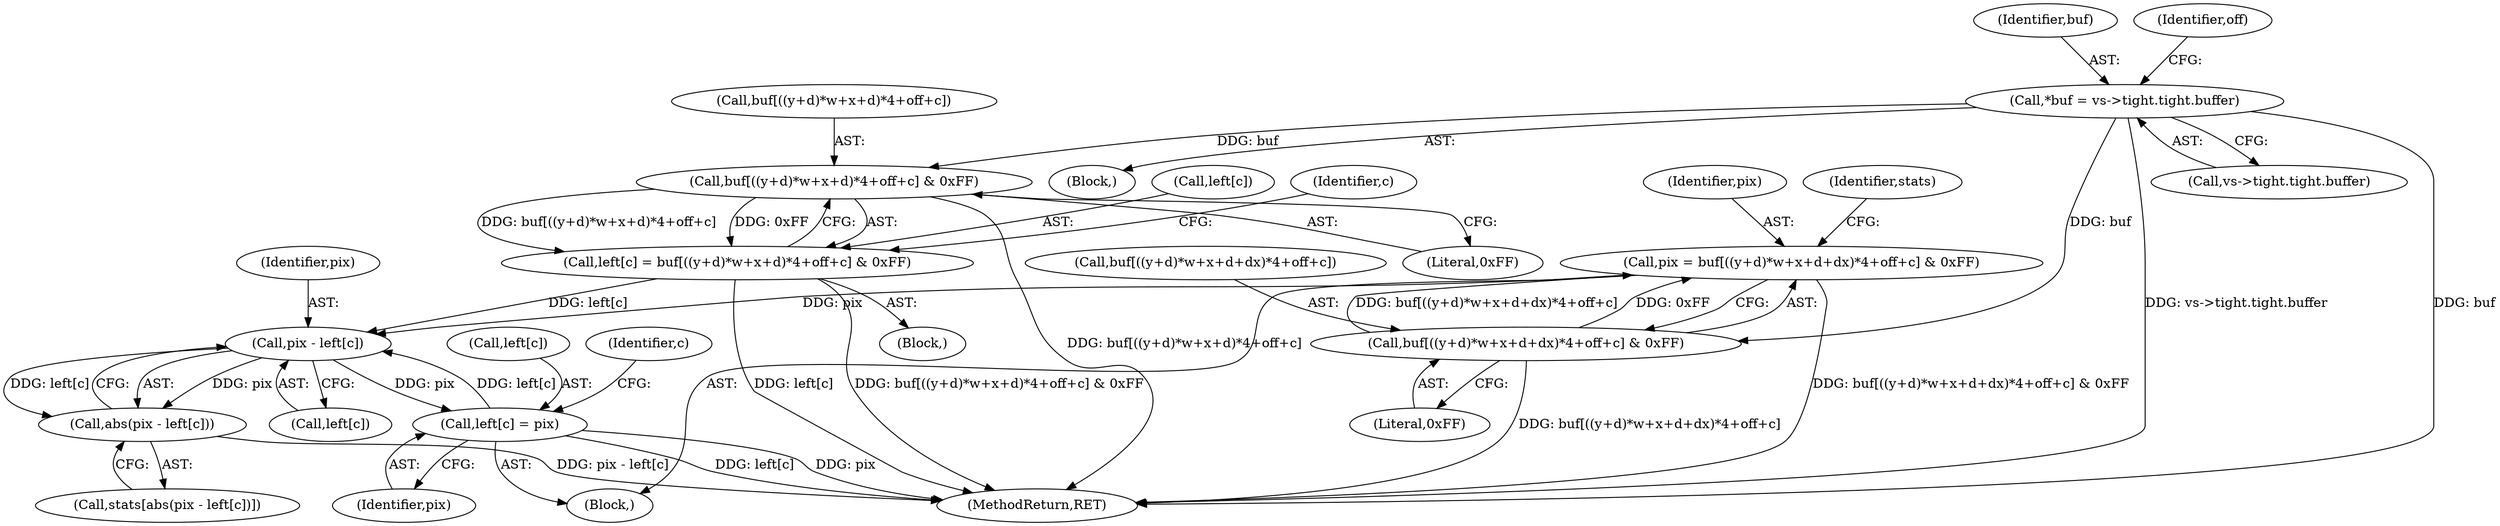 digraph "0_qemu_9f64916da20eea67121d544698676295bbb105a7_5@array" {
"1000263" [label="(Call,pix - left[c])"];
"1000236" [label="(Call,pix = buf[((y+d)*w+x+d+dx)*4+off+c] & 0xFF)"];
"1000238" [label="(Call,buf[((y+d)*w+x+d+dx)*4+off+c] & 0xFF)"];
"1000122" [label="(Call,*buf = vs->tight.tight.buffer)"];
"1000193" [label="(Call,left[c] = buf[((y+d)*w+x+d)*4+off+c] & 0xFF)"];
"1000197" [label="(Call,buf[((y+d)*w+x+d)*4+off+c] & 0xFF)"];
"1000268" [label="(Call,left[c] = pix)"];
"1000263" [label="(Call,pix - left[c])"];
"1000262" [label="(Call,abs(pix - left[c]))"];
"1000238" [label="(Call,buf[((y+d)*w+x+d+dx)*4+off+c] & 0xFF)"];
"1000263" [label="(Call,pix - left[c])"];
"1000269" [label="(Call,left[c])"];
"1000106" [label="(Block,)"];
"1000194" [label="(Call,left[c])"];
"1000261" [label="(Identifier,stats)"];
"1000124" [label="(Call,vs->tight.tight.buffer)"];
"1000239" [label="(Call,buf[((y+d)*w+x+d+dx)*4+off+c])"];
"1000265" [label="(Call,left[c])"];
"1000235" [label="(Block,)"];
"1000123" [label="(Identifier,buf)"];
"1000197" [label="(Call,buf[((y+d)*w+x+d)*4+off+c] & 0xFF)"];
"1000122" [label="(Call,*buf = vs->tight.tight.buffer)"];
"1000215" [label="(Literal,0xFF)"];
"1000191" [label="(Identifier,c)"];
"1000132" [label="(Identifier,off)"];
"1000236" [label="(Call,pix = buf[((y+d)*w+x+d+dx)*4+off+c] & 0xFF)"];
"1000260" [label="(Call,stats[abs(pix - left[c])])"];
"1000237" [label="(Identifier,pix)"];
"1000193" [label="(Call,left[c] = buf[((y+d)*w+x+d)*4+off+c] & 0xFF)"];
"1000272" [label="(Identifier,pix)"];
"1000192" [label="(Block,)"];
"1000234" [label="(Identifier,c)"];
"1000377" [label="(MethodReturn,RET)"];
"1000268" [label="(Call,left[c] = pix)"];
"1000264" [label="(Identifier,pix)"];
"1000262" [label="(Call,abs(pix - left[c]))"];
"1000198" [label="(Call,buf[((y+d)*w+x+d)*4+off+c])"];
"1000258" [label="(Literal,0xFF)"];
"1000263" -> "1000262"  [label="AST: "];
"1000263" -> "1000265"  [label="CFG: "];
"1000264" -> "1000263"  [label="AST: "];
"1000265" -> "1000263"  [label="AST: "];
"1000262" -> "1000263"  [label="CFG: "];
"1000263" -> "1000262"  [label="DDG: pix"];
"1000263" -> "1000262"  [label="DDG: left[c]"];
"1000236" -> "1000263"  [label="DDG: pix"];
"1000193" -> "1000263"  [label="DDG: left[c]"];
"1000268" -> "1000263"  [label="DDG: left[c]"];
"1000263" -> "1000268"  [label="DDG: pix"];
"1000236" -> "1000235"  [label="AST: "];
"1000236" -> "1000238"  [label="CFG: "];
"1000237" -> "1000236"  [label="AST: "];
"1000238" -> "1000236"  [label="AST: "];
"1000261" -> "1000236"  [label="CFG: "];
"1000236" -> "1000377"  [label="DDG: buf[((y+d)*w+x+d+dx)*4+off+c] & 0xFF"];
"1000238" -> "1000236"  [label="DDG: buf[((y+d)*w+x+d+dx)*4+off+c]"];
"1000238" -> "1000236"  [label="DDG: 0xFF"];
"1000238" -> "1000258"  [label="CFG: "];
"1000239" -> "1000238"  [label="AST: "];
"1000258" -> "1000238"  [label="AST: "];
"1000238" -> "1000377"  [label="DDG: buf[((y+d)*w+x+d+dx)*4+off+c]"];
"1000122" -> "1000238"  [label="DDG: buf"];
"1000122" -> "1000106"  [label="AST: "];
"1000122" -> "1000124"  [label="CFG: "];
"1000123" -> "1000122"  [label="AST: "];
"1000124" -> "1000122"  [label="AST: "];
"1000132" -> "1000122"  [label="CFG: "];
"1000122" -> "1000377"  [label="DDG: buf"];
"1000122" -> "1000377"  [label="DDG: vs->tight.tight.buffer"];
"1000122" -> "1000197"  [label="DDG: buf"];
"1000193" -> "1000192"  [label="AST: "];
"1000193" -> "1000197"  [label="CFG: "];
"1000194" -> "1000193"  [label="AST: "];
"1000197" -> "1000193"  [label="AST: "];
"1000191" -> "1000193"  [label="CFG: "];
"1000193" -> "1000377"  [label="DDG: left[c]"];
"1000193" -> "1000377"  [label="DDG: buf[((y+d)*w+x+d)*4+off+c] & 0xFF"];
"1000197" -> "1000193"  [label="DDG: buf[((y+d)*w+x+d)*4+off+c]"];
"1000197" -> "1000193"  [label="DDG: 0xFF"];
"1000197" -> "1000215"  [label="CFG: "];
"1000198" -> "1000197"  [label="AST: "];
"1000215" -> "1000197"  [label="AST: "];
"1000197" -> "1000377"  [label="DDG: buf[((y+d)*w+x+d)*4+off+c]"];
"1000268" -> "1000235"  [label="AST: "];
"1000268" -> "1000272"  [label="CFG: "];
"1000269" -> "1000268"  [label="AST: "];
"1000272" -> "1000268"  [label="AST: "];
"1000234" -> "1000268"  [label="CFG: "];
"1000268" -> "1000377"  [label="DDG: left[c]"];
"1000268" -> "1000377"  [label="DDG: pix"];
"1000262" -> "1000260"  [label="AST: "];
"1000260" -> "1000262"  [label="CFG: "];
"1000262" -> "1000377"  [label="DDG: pix - left[c]"];
}
